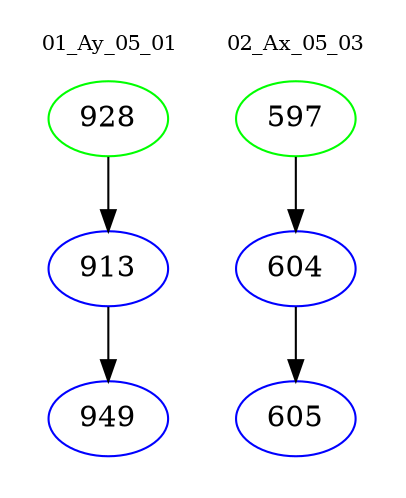digraph{
subgraph cluster_0 {
color = white
label = "01_Ay_05_01";
fontsize=10;
T0_928 [label="928", color="green"]
T0_928 -> T0_913 [color="black"]
T0_913 [label="913", color="blue"]
T0_913 -> T0_949 [color="black"]
T0_949 [label="949", color="blue"]
}
subgraph cluster_1 {
color = white
label = "02_Ax_05_03";
fontsize=10;
T1_597 [label="597", color="green"]
T1_597 -> T1_604 [color="black"]
T1_604 [label="604", color="blue"]
T1_604 -> T1_605 [color="black"]
T1_605 [label="605", color="blue"]
}
}
